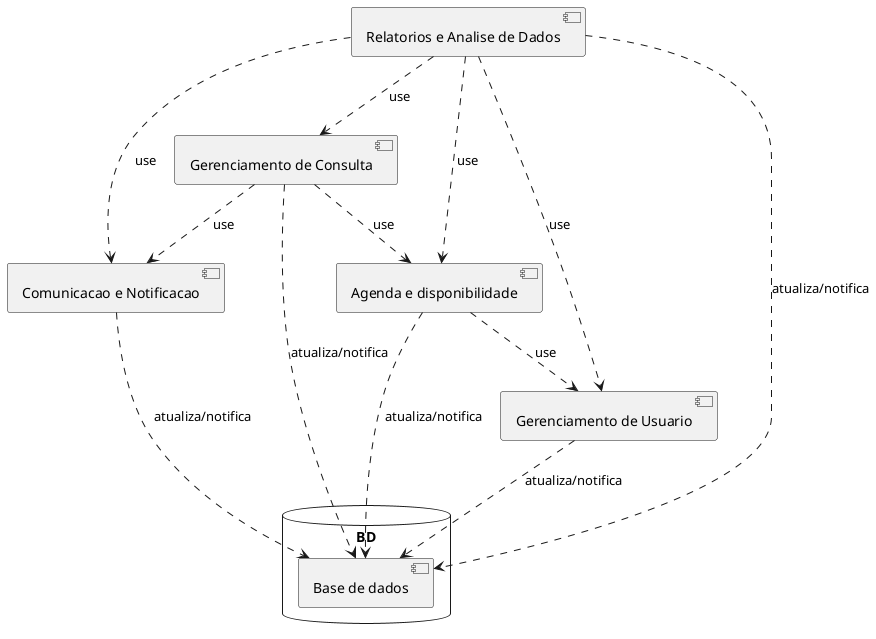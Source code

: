@startuml componentes

[Gerenciamento de Consulta] ..> [Comunicacao e Notificacao] : use
[Agenda e disponibilidade] ..> [Gerenciamento de Usuario] : use
[Gerenciamento de Consulta] ..> [Agenda e disponibilidade] : use

database "BD" {
  [Base de dados]
}

[Relatorios e Analise de Dados] ..> [Base de dados] : atualiza/notifica
[Relatorios e Analise de Dados] ..> [Gerenciamento de Usuario] : use
[Relatorios e Analise de Dados] ..> [Agenda e disponibilidade] : use
[Relatorios e Analise de Dados] ..> [Gerenciamento de Consulta] : use
[Relatorios e Analise de Dados] ..> [Comunicacao e Notificacao] : use

[Agenda e disponibilidade] ..> [Base de dados] : atualiza/notifica
[Gerenciamento de Usuario] ..> [Base de dados]: atualiza/notifica
[Gerenciamento de Consulta] ..> [Base de dados] : atualiza/notifica
[Comunicacao e Notificacao] ..>  [Base de dados]: atualiza/notifica

@enduml